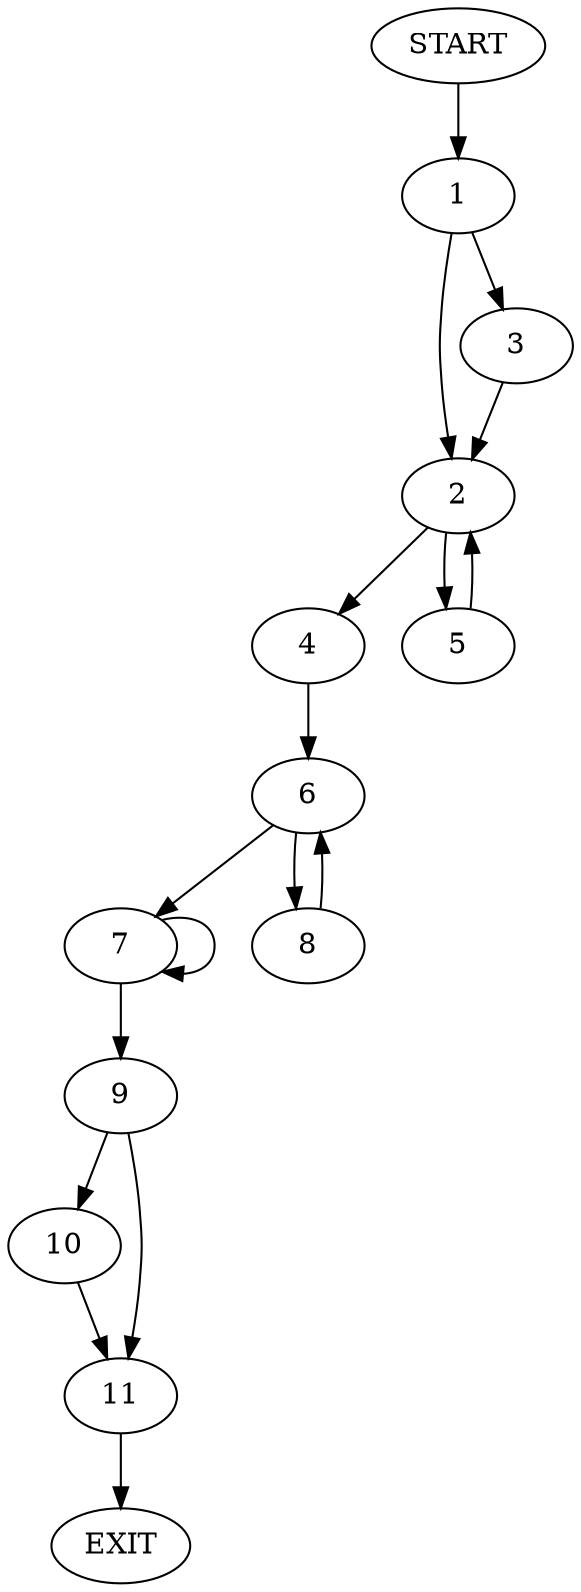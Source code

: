 digraph {
0 [label="START"]
12 [label="EXIT"]
0 -> 1
1 -> 2
1 -> 3
3 -> 2
2 -> 4
2 -> 5
5 -> 2
4 -> 6
6 -> 7
6 -> 8
8 -> 6
7 -> 9
7 -> 7
9 -> 10
9 -> 11
11 -> 12
10 -> 11
}
